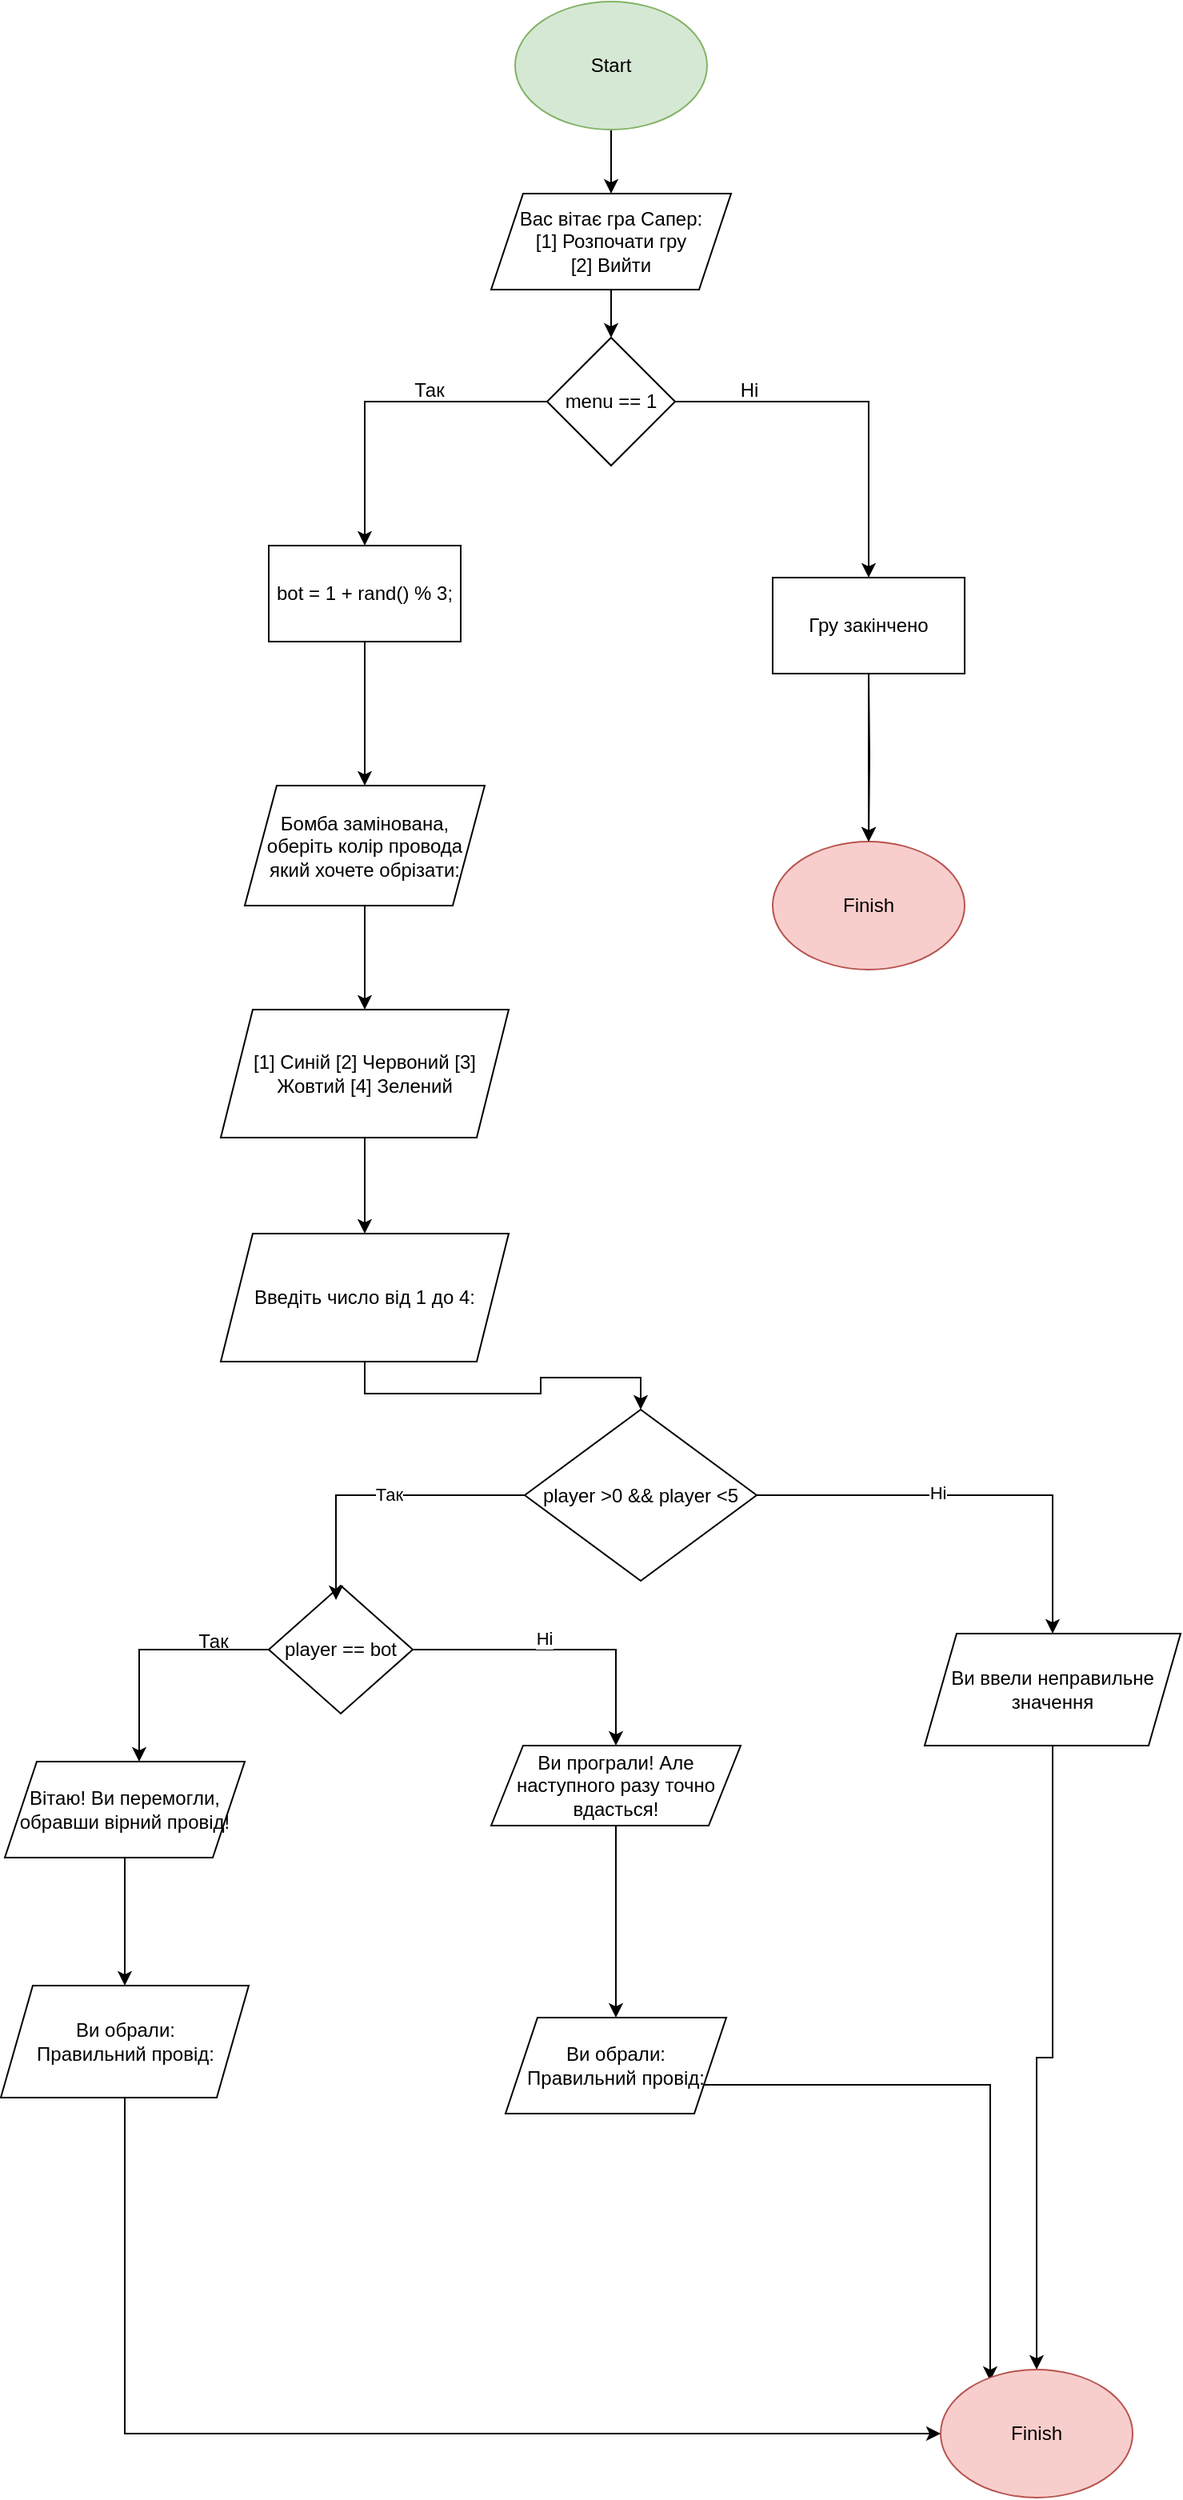 <mxfile version="24.8.0">
  <diagram name="Сторінка-1" id="cjC3Fp-ixmaRGoUOssjb">
    <mxGraphModel grid="1" page="1" gridSize="10" guides="1" tooltips="1" connect="1" arrows="1" fold="1" pageScale="1" pageWidth="827" pageHeight="1169" math="0" shadow="0">
      <root>
        <mxCell id="0" />
        <mxCell id="1" parent="0" />
        <mxCell id="XfvZWy9a3VLxZO9nrXvK-4" style="edgeStyle=orthogonalEdgeStyle;rounded=0;orthogonalLoop=1;jettySize=auto;html=1;exitX=0.5;exitY=1;exitDx=0;exitDy=0;entryX=0.5;entryY=0;entryDx=0;entryDy=0;" edge="1" parent="1" source="XfvZWy9a3VLxZO9nrXvK-1" target="XfvZWy9a3VLxZO9nrXvK-2">
          <mxGeometry relative="1" as="geometry">
            <mxPoint x="105" y="120" as="targetPoint" />
          </mxGeometry>
        </mxCell>
        <mxCell id="XfvZWy9a3VLxZO9nrXvK-1" value="Start" style="ellipse;whiteSpace=wrap;html=1;fillColor=#d5e8d4;strokeColor=#82b366;" vertex="1" parent="1">
          <mxGeometry x="354" y="20" width="120" height="80" as="geometry" />
        </mxCell>
        <mxCell id="XfvZWy9a3VLxZO9nrXvK-8" style="edgeStyle=orthogonalEdgeStyle;rounded=0;orthogonalLoop=1;jettySize=auto;html=1;exitX=0.5;exitY=1;exitDx=0;exitDy=0;" edge="1" parent="1" source="XfvZWy9a3VLxZO9nrXvK-2" target="XfvZWy9a3VLxZO9nrXvK-6">
          <mxGeometry relative="1" as="geometry" />
        </mxCell>
        <mxCell id="XfvZWy9a3VLxZO9nrXvK-2" value="Вас вітає гра Сапер:&lt;br&gt;[1] Розпочати гру&lt;br&gt;[2] Вийти" style="shape=parallelogram;perimeter=parallelogramPerimeter;whiteSpace=wrap;html=1;fixedSize=1;" vertex="1" parent="1">
          <mxGeometry x="339" y="140" width="150" height="60" as="geometry" />
        </mxCell>
        <mxCell id="XfvZWy9a3VLxZO9nrXvK-9" style="edgeStyle=orthogonalEdgeStyle;rounded=0;orthogonalLoop=1;jettySize=auto;html=1;exitX=1;exitY=0.5;exitDx=0;exitDy=0;entryX=0.5;entryY=0;entryDx=0;entryDy=0;" edge="1" parent="1" source="XfvZWy9a3VLxZO9nrXvK-6" target="XfvZWy9a3VLxZO9nrXvK-22">
          <mxGeometry relative="1" as="geometry">
            <mxPoint x="575" y="380" as="targetPoint" />
          </mxGeometry>
        </mxCell>
        <mxCell id="XfvZWy9a3VLxZO9nrXvK-12" style="edgeStyle=orthogonalEdgeStyle;rounded=0;orthogonalLoop=1;jettySize=auto;html=1;" edge="1" parent="1" source="XfvZWy9a3VLxZO9nrXvK-6" target="XfvZWy9a3VLxZO9nrXvK-20">
          <mxGeometry relative="1" as="geometry">
            <mxPoint x="264" y="380" as="targetPoint" />
          </mxGeometry>
        </mxCell>
        <mxCell id="XfvZWy9a3VLxZO9nrXvK-6" value="menu == 1" style="rhombus;whiteSpace=wrap;html=1;" vertex="1" parent="1">
          <mxGeometry x="374" y="230" width="80" height="80" as="geometry" />
        </mxCell>
        <mxCell id="XfvZWy9a3VLxZO9nrXvK-18" style="edgeStyle=orthogonalEdgeStyle;rounded=0;orthogonalLoop=1;jettySize=auto;html=1;" edge="1" parent="1" target="XfvZWy9a3VLxZO9nrXvK-19">
          <mxGeometry relative="1" as="geometry">
            <mxPoint x="575" y="510" as="targetPoint" />
            <mxPoint x="575" y="440" as="sourcePoint" />
          </mxGeometry>
        </mxCell>
        <mxCell id="XfvZWy9a3VLxZO9nrXvK-15" value="Так" style="text;html=1;align=center;verticalAlign=middle;resizable=0;points=[];autosize=1;strokeColor=none;fillColor=none;" vertex="1" parent="1">
          <mxGeometry x="280" y="248" width="40" height="30" as="geometry" />
        </mxCell>
        <mxCell id="XfvZWy9a3VLxZO9nrXvK-17" value="Ні" style="text;html=1;align=center;verticalAlign=middle;resizable=0;points=[];autosize=1;strokeColor=none;fillColor=none;" vertex="1" parent="1">
          <mxGeometry x="485" y="248" width="30" height="30" as="geometry" />
        </mxCell>
        <mxCell id="XfvZWy9a3VLxZO9nrXvK-19" value="Finish" style="ellipse;whiteSpace=wrap;html=1;fillColor=#f8cecc;strokeColor=#b85450;" vertex="1" parent="1">
          <mxGeometry x="515" y="545" width="120" height="80" as="geometry" />
        </mxCell>
        <mxCell id="XfvZWy9a3VLxZO9nrXvK-24" style="edgeStyle=orthogonalEdgeStyle;rounded=0;orthogonalLoop=1;jettySize=auto;html=1;entryX=0.5;entryY=0;entryDx=0;entryDy=0;" edge="1" parent="1" source="XfvZWy9a3VLxZO9nrXvK-20" target="XfvZWy9a3VLxZO9nrXvK-25">
          <mxGeometry relative="1" as="geometry">
            <mxPoint x="260" y="530" as="targetPoint" />
          </mxGeometry>
        </mxCell>
        <mxCell id="XfvZWy9a3VLxZO9nrXvK-20" value="bot = 1 + rand() % 3;" style="rounded=0;whiteSpace=wrap;html=1;" vertex="1" parent="1">
          <mxGeometry x="200" y="360" width="120" height="60" as="geometry" />
        </mxCell>
        <mxCell id="XfvZWy9a3VLxZO9nrXvK-23" value="" style="edgeStyle=orthogonalEdgeStyle;rounded=0;orthogonalLoop=1;jettySize=auto;html=1;exitX=0.5;exitY=1;exitDx=0;exitDy=0;" edge="1" parent="1" source="XfvZWy9a3VLxZO9nrXvK-22" target="XfvZWy9a3VLxZO9nrXvK-19">
          <mxGeometry relative="1" as="geometry">
            <mxPoint x="640" y="420" as="sourcePoint" />
          </mxGeometry>
        </mxCell>
        <mxCell id="XfvZWy9a3VLxZO9nrXvK-22" value="Гру закінчено" style="rounded=0;whiteSpace=wrap;html=1;" vertex="1" parent="1">
          <mxGeometry x="515" y="380" width="120" height="60" as="geometry" />
        </mxCell>
        <mxCell id="XfvZWy9a3VLxZO9nrXvK-28" style="edgeStyle=orthogonalEdgeStyle;rounded=0;orthogonalLoop=1;jettySize=auto;html=1;entryX=0.5;entryY=0;entryDx=0;entryDy=0;" edge="1" parent="1" source="XfvZWy9a3VLxZO9nrXvK-25" target="XfvZWy9a3VLxZO9nrXvK-29">
          <mxGeometry relative="1" as="geometry">
            <mxPoint x="260" y="680" as="targetPoint" />
          </mxGeometry>
        </mxCell>
        <mxCell id="XfvZWy9a3VLxZO9nrXvK-25" value="Бомба замінована, оберіть колір провода який хочете обрізати:" style="shape=parallelogram;perimeter=parallelogramPerimeter;whiteSpace=wrap;html=1;fixedSize=1;" vertex="1" parent="1">
          <mxGeometry x="185" y="510" width="150" height="75" as="geometry" />
        </mxCell>
        <mxCell id="XfvZWy9a3VLxZO9nrXvK-30" style="edgeStyle=orthogonalEdgeStyle;rounded=0;orthogonalLoop=1;jettySize=auto;html=1;exitX=0.5;exitY=1;exitDx=0;exitDy=0;" edge="1" parent="1" source="XfvZWy9a3VLxZO9nrXvK-29" target="XfvZWy9a3VLxZO9nrXvK-31">
          <mxGeometry relative="1" as="geometry">
            <mxPoint x="260" y="830" as="targetPoint" />
          </mxGeometry>
        </mxCell>
        <mxCell id="XfvZWy9a3VLxZO9nrXvK-29" value="[1] Синій [2] Червоний [3] Жовтий [4] Зелений" style="shape=parallelogram;perimeter=parallelogramPerimeter;whiteSpace=wrap;html=1;fixedSize=1;" vertex="1" parent="1">
          <mxGeometry x="170" y="650" width="180" height="80" as="geometry" />
        </mxCell>
        <mxCell id="XfvZWy9a3VLxZO9nrXvK-33" style="edgeStyle=orthogonalEdgeStyle;rounded=0;orthogonalLoop=1;jettySize=auto;html=1;exitX=0.5;exitY=1;exitDx=0;exitDy=0;" edge="1" parent="1" source="XfvZWy9a3VLxZO9nrXvK-31" target="XfvZWy9a3VLxZO9nrXvK-51">
          <mxGeometry relative="1" as="geometry">
            <mxPoint x="270" y="940" as="targetPoint" />
          </mxGeometry>
        </mxCell>
        <mxCell id="XfvZWy9a3VLxZO9nrXvK-31" value="Введіть число від 1 до 4:" style="shape=parallelogram;perimeter=parallelogramPerimeter;whiteSpace=wrap;html=1;fixedSize=1;" vertex="1" parent="1">
          <mxGeometry x="170" y="790" width="180" height="80" as="geometry" />
        </mxCell>
        <mxCell id="XfvZWy9a3VLxZO9nrXvK-34" style="edgeStyle=orthogonalEdgeStyle;rounded=0;orthogonalLoop=1;jettySize=auto;html=1;entryX=0.5;entryY=0;entryDx=0;entryDy=0;" edge="1" parent="1" source="XfvZWy9a3VLxZO9nrXvK-32" target="XfvZWy9a3VLxZO9nrXvK-42">
          <mxGeometry relative="1" as="geometry">
            <mxPoint x="500" y="1000" as="targetPoint" />
          </mxGeometry>
        </mxCell>
        <mxCell id="XfvZWy9a3VLxZO9nrXvK-35" value="Ні" style="edgeLabel;html=1;align=center;verticalAlign=middle;resizable=0;points=[];" connectable="0" vertex="1" parent="XfvZWy9a3VLxZO9nrXvK-34">
          <mxGeometry x="-0.204" y="7" relative="1" as="geometry">
            <mxPoint x="7" as="offset" />
          </mxGeometry>
        </mxCell>
        <mxCell id="XfvZWy9a3VLxZO9nrXvK-32" value="player == bot" style="rhombus;whiteSpace=wrap;html=1;" vertex="1" parent="1">
          <mxGeometry x="200" y="1010" width="90" height="80" as="geometry" />
        </mxCell>
        <mxCell id="XfvZWy9a3VLxZO9nrXvK-40" style="edgeStyle=orthogonalEdgeStyle;rounded=0;orthogonalLoop=1;jettySize=auto;html=1;entryX=0.5;entryY=0;entryDx=0;entryDy=0;" edge="1" parent="1" source="XfvZWy9a3VLxZO9nrXvK-38" target="XfvZWy9a3VLxZO9nrXvK-39">
          <mxGeometry relative="1" as="geometry" />
        </mxCell>
        <mxCell id="XfvZWy9a3VLxZO9nrXvK-38" value="Вітаю! Ви перемогли, обравши вірний провід!" style="rounded=0;whiteSpace=wrap;html=1;shape=parallelogram;perimeter=parallelogramPerimeter;fixedSize=1;" vertex="1" parent="1">
          <mxGeometry x="35" y="1120" width="150" height="60" as="geometry" />
        </mxCell>
        <mxCell id="XfvZWy9a3VLxZO9nrXvK-63" style="edgeStyle=orthogonalEdgeStyle;rounded=0;orthogonalLoop=1;jettySize=auto;html=1;" edge="1" parent="1" source="XfvZWy9a3VLxZO9nrXvK-39" target="XfvZWy9a3VLxZO9nrXvK-62">
          <mxGeometry relative="1" as="geometry">
            <mxPoint x="110" y="1420" as="targetPoint" />
            <Array as="points">
              <mxPoint x="110" y="1540" />
            </Array>
          </mxGeometry>
        </mxCell>
        <mxCell id="XfvZWy9a3VLxZO9nrXvK-39" value="Ви обрали:&lt;div&gt;Правильний провід:&lt;br&gt;&lt;/div&gt;" style="rounded=0;whiteSpace=wrap;html=1;shape=parallelogram;perimeter=parallelogramPerimeter;fixedSize=1;" vertex="1" parent="1">
          <mxGeometry x="32.5" y="1260" width="155" height="70" as="geometry" />
        </mxCell>
        <mxCell id="XfvZWy9a3VLxZO9nrXvK-43" style="edgeStyle=orthogonalEdgeStyle;rounded=0;orthogonalLoop=1;jettySize=auto;html=1;" edge="1" parent="1" source="XfvZWy9a3VLxZO9nrXvK-42" target="XfvZWy9a3VLxZO9nrXvK-44">
          <mxGeometry relative="1" as="geometry">
            <mxPoint x="478" y="1030" as="targetPoint" />
          </mxGeometry>
        </mxCell>
        <mxCell id="XfvZWy9a3VLxZO9nrXvK-42" value="Ви програли! Але наступного разу точно вдасться!" style="shape=parallelogram;perimeter=parallelogramPerimeter;whiteSpace=wrap;html=1;fixedSize=1;" vertex="1" parent="1">
          <mxGeometry x="339" y="1110" width="156" height="50" as="geometry" />
        </mxCell>
        <mxCell id="XfvZWy9a3VLxZO9nrXvK-64" style="edgeStyle=orthogonalEdgeStyle;rounded=0;orthogonalLoop=1;jettySize=auto;html=1;entryX=0.258;entryY=0.088;entryDx=0;entryDy=0;entryPerimeter=0;exitX=1;exitY=0.75;exitDx=0;exitDy=0;" edge="1" parent="1" source="XfvZWy9a3VLxZO9nrXvK-44" target="XfvZWy9a3VLxZO9nrXvK-62">
          <mxGeometry relative="1" as="geometry">
            <mxPoint x="474" y="1300" as="sourcePoint" />
            <mxPoint x="645.574" y="1531.716" as="targetPoint" />
          </mxGeometry>
        </mxCell>
        <mxCell id="XfvZWy9a3VLxZO9nrXvK-44" value="Ви обрали:&lt;br&gt;Правильний провід:" style="shape=parallelogram;perimeter=parallelogramPerimeter;whiteSpace=wrap;html=1;fixedSize=1;" vertex="1" parent="1">
          <mxGeometry x="348" y="1280" width="138" height="60" as="geometry" />
        </mxCell>
        <mxCell id="XfvZWy9a3VLxZO9nrXvK-54" style="edgeStyle=orthogonalEdgeStyle;rounded=0;orthogonalLoop=1;jettySize=auto;html=1;entryX=0.467;entryY=0.113;entryDx=0;entryDy=0;entryPerimeter=0;" edge="1" parent="1" source="XfvZWy9a3VLxZO9nrXvK-51" target="XfvZWy9a3VLxZO9nrXvK-32">
          <mxGeometry relative="1" as="geometry">
            <mxPoint x="280" y="990" as="targetPoint" />
          </mxGeometry>
        </mxCell>
        <mxCell id="XfvZWy9a3VLxZO9nrXvK-55" value="Так" style="edgeLabel;html=1;align=center;verticalAlign=middle;resizable=0;points=[];" connectable="0" vertex="1" parent="XfvZWy9a3VLxZO9nrXvK-54">
          <mxGeometry x="-0.065" y="-1" relative="1" as="geometry">
            <mxPoint x="1" as="offset" />
          </mxGeometry>
        </mxCell>
        <mxCell id="XfvZWy9a3VLxZO9nrXvK-58" style="edgeStyle=orthogonalEdgeStyle;rounded=0;orthogonalLoop=1;jettySize=auto;html=1;" edge="1" parent="1" source="XfvZWy9a3VLxZO9nrXvK-51" target="XfvZWy9a3VLxZO9nrXvK-60">
          <mxGeometry relative="1" as="geometry">
            <mxPoint x="660" y="943.5" as="targetPoint" />
          </mxGeometry>
        </mxCell>
        <mxCell id="XfvZWy9a3VLxZO9nrXvK-59" value="Ні" style="edgeLabel;html=1;align=center;verticalAlign=middle;resizable=0;points=[];" connectable="0" vertex="1" parent="XfvZWy9a3VLxZO9nrXvK-58">
          <mxGeometry x="-0.166" y="3" relative="1" as="geometry">
            <mxPoint y="1" as="offset" />
          </mxGeometry>
        </mxCell>
        <mxCell id="XfvZWy9a3VLxZO9nrXvK-51" value="player &amp;gt;0 &amp;amp;&amp;amp; player &amp;lt;5" style="rhombus;whiteSpace=wrap;html=1;" vertex="1" parent="1">
          <mxGeometry x="360" y="900" width="145" height="107" as="geometry" />
        </mxCell>
        <mxCell id="XfvZWy9a3VLxZO9nrXvK-37" value="Так" style="text;html=1;align=center;verticalAlign=middle;resizable=0;points=[];autosize=1;strokeColor=none;fillColor=none;" vertex="1" parent="1">
          <mxGeometry x="145" y="1030" width="40" height="30" as="geometry" />
        </mxCell>
        <mxCell id="XfvZWy9a3VLxZO9nrXvK-57" style="edgeStyle=orthogonalEdgeStyle;rounded=0;orthogonalLoop=1;jettySize=auto;html=1;exitX=0;exitY=0.5;exitDx=0;exitDy=0;entryX=0.56;entryY=0;entryDx=0;entryDy=0;entryPerimeter=0;" edge="1" parent="1" source="XfvZWy9a3VLxZO9nrXvK-32" target="XfvZWy9a3VLxZO9nrXvK-38">
          <mxGeometry relative="1" as="geometry" />
        </mxCell>
        <mxCell id="XfvZWy9a3VLxZO9nrXvK-61" style="edgeStyle=orthogonalEdgeStyle;rounded=0;orthogonalLoop=1;jettySize=auto;html=1;" edge="1" parent="1" source="XfvZWy9a3VLxZO9nrXvK-60" target="XfvZWy9a3VLxZO9nrXvK-62">
          <mxGeometry relative="1" as="geometry">
            <mxPoint x="690" y="1220" as="targetPoint" />
          </mxGeometry>
        </mxCell>
        <mxCell id="XfvZWy9a3VLxZO9nrXvK-60" value="Ви ввели неправильне значення" style="shape=parallelogram;perimeter=parallelogramPerimeter;whiteSpace=wrap;html=1;fixedSize=1;" vertex="1" parent="1">
          <mxGeometry x="610" y="1040" width="160" height="70" as="geometry" />
        </mxCell>
        <mxCell id="XfvZWy9a3VLxZO9nrXvK-62" value="Finish" style="ellipse;whiteSpace=wrap;html=1;fillColor=#f8cecc;strokeColor=#b85450;" vertex="1" parent="1">
          <mxGeometry x="620" y="1500" width="120" height="80" as="geometry" />
        </mxCell>
      </root>
    </mxGraphModel>
  </diagram>
</mxfile>
